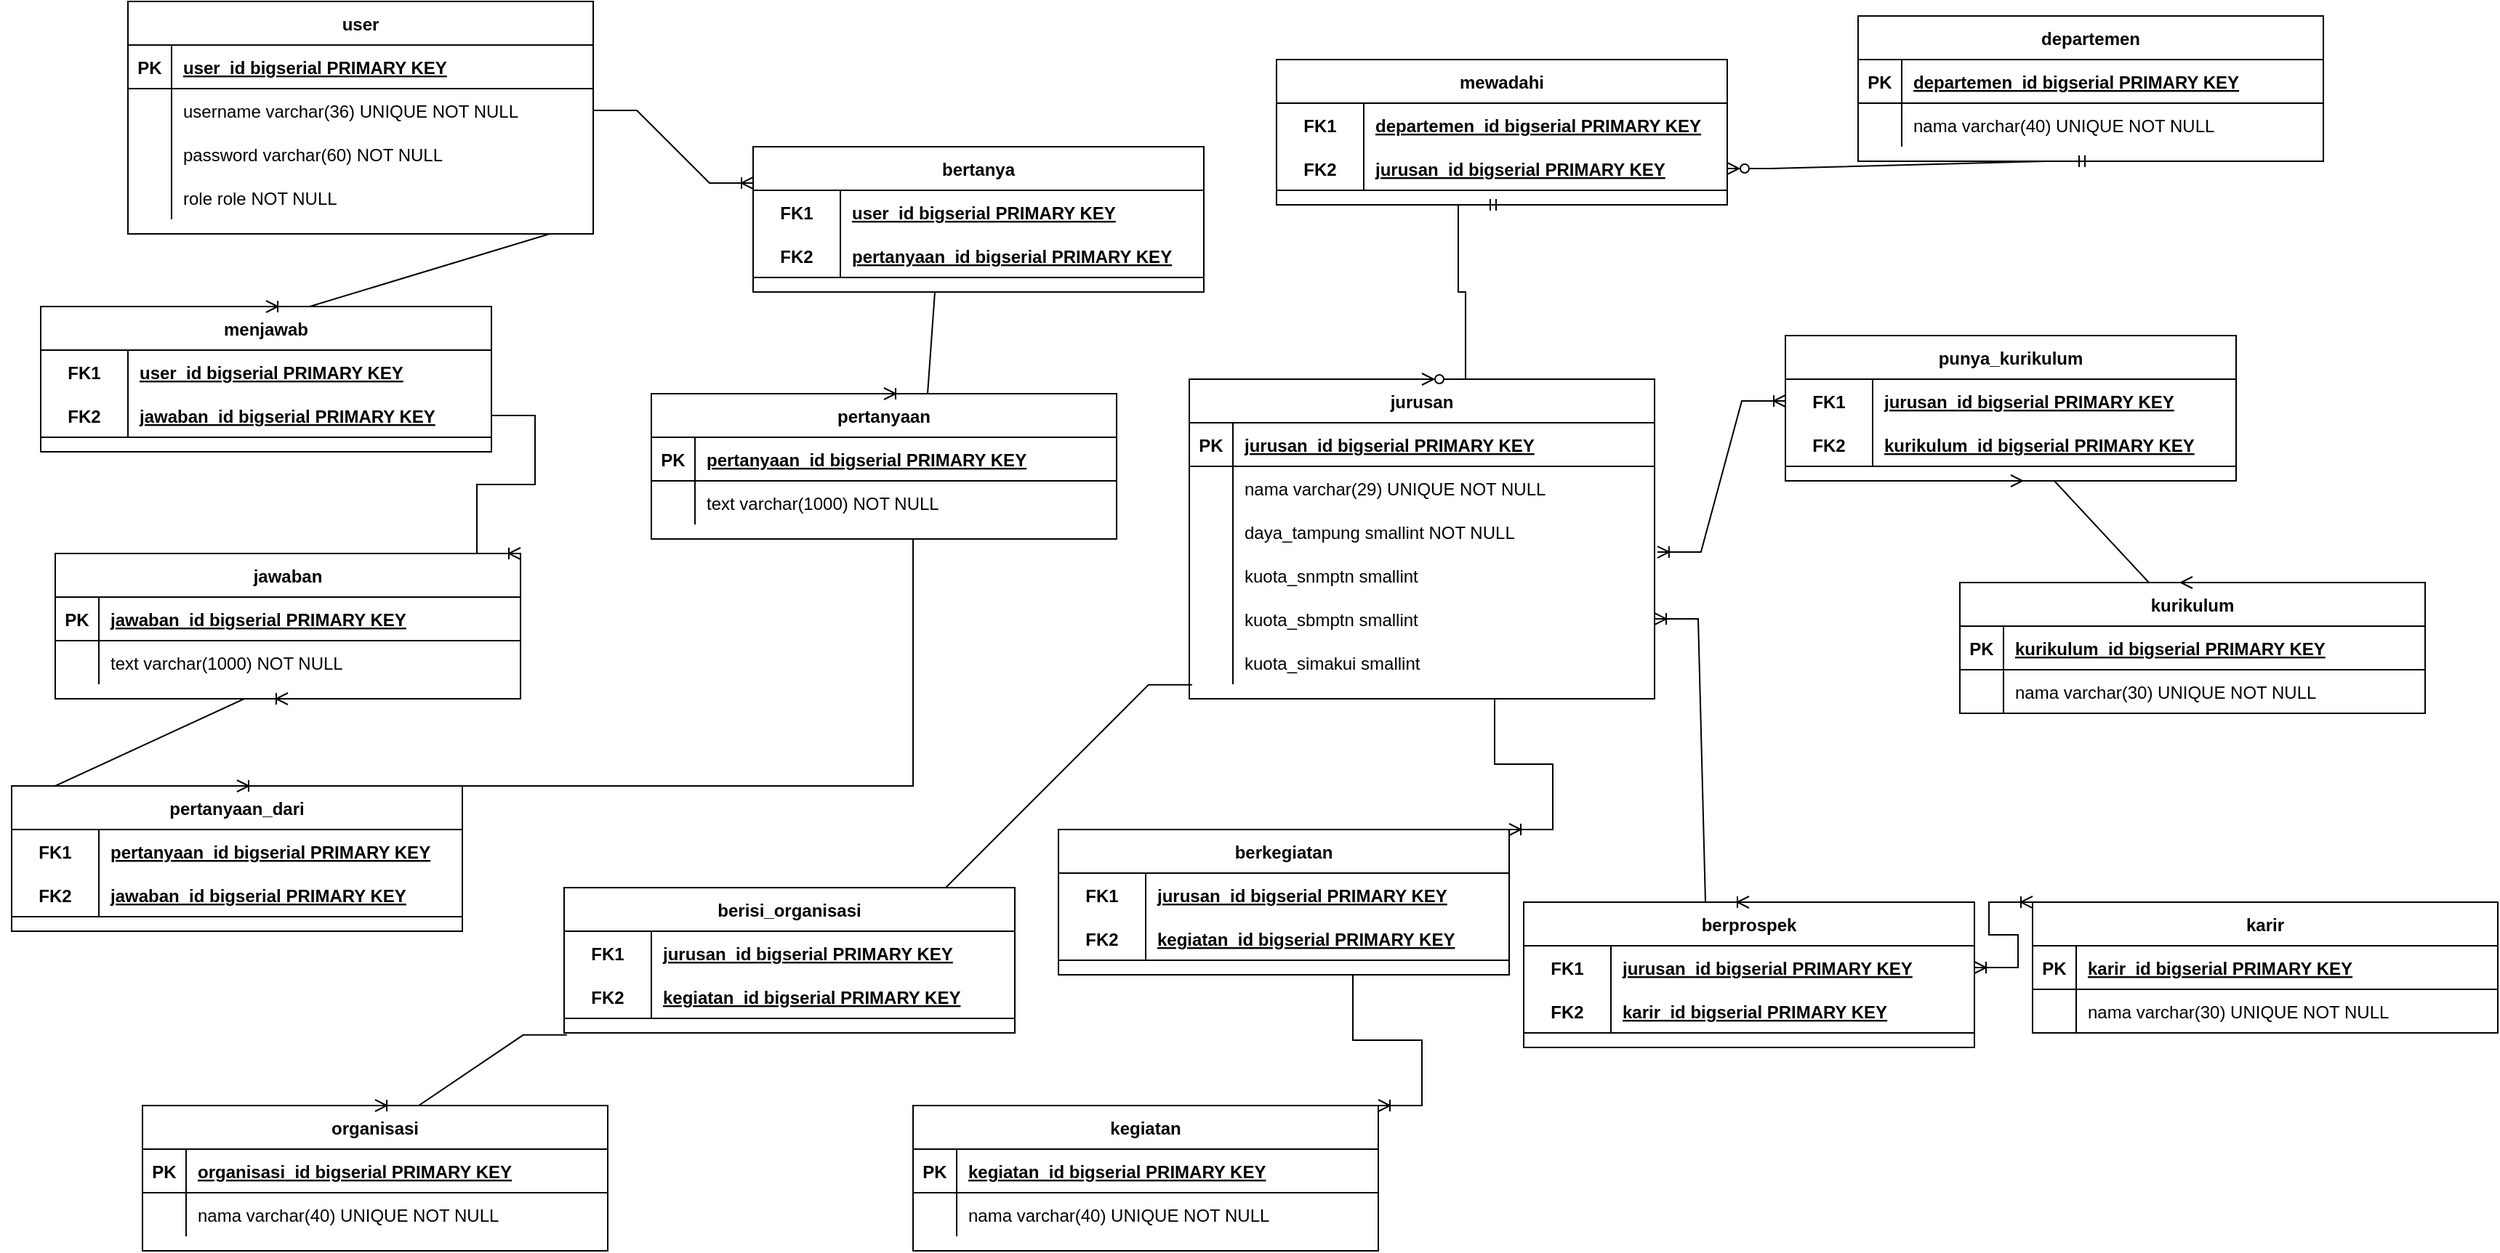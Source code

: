<mxfile version="18.0.6" type="device"><diagram id="R2lEEEUBdFMjLlhIrx00" name="Page-1"><mxGraphModel dx="2931" dy="991" grid="1" gridSize="10" guides="1" tooltips="1" connect="1" arrows="1" fold="1" page="1" pageScale="1" pageWidth="900" pageHeight="1100" math="0" shadow="0" extFonts="Permanent Marker^https://fonts.googleapis.com/css?family=Permanent+Marker"><root><mxCell id="0"/><mxCell id="1" parent="0"/><mxCell id="0aVHPEjibHZK98i6GnFW-1" value="user" style="shape=table;startSize=30;container=1;collapsible=1;childLayout=tableLayout;fixedRows=1;rowLines=0;fontStyle=1;align=center;resizeLast=1;" vertex="1" parent="1"><mxGeometry x="-750" y="180" width="320" height="160" as="geometry"/></mxCell><mxCell id="0aVHPEjibHZK98i6GnFW-2" value="" style="shape=tableRow;horizontal=0;startSize=0;swimlaneHead=0;swimlaneBody=0;fillColor=none;collapsible=0;dropTarget=0;points=[[0,0.5],[1,0.5]];portConstraint=eastwest;top=0;left=0;right=0;bottom=1;" vertex="1" parent="0aVHPEjibHZK98i6GnFW-1"><mxGeometry y="30" width="320" height="30" as="geometry"/></mxCell><mxCell id="0aVHPEjibHZK98i6GnFW-3" value="PK" style="shape=partialRectangle;connectable=0;fillColor=none;top=0;left=0;bottom=0;right=0;fontStyle=1;overflow=hidden;" vertex="1" parent="0aVHPEjibHZK98i6GnFW-2"><mxGeometry width="30" height="30" as="geometry"><mxRectangle width="30" height="30" as="alternateBounds"/></mxGeometry></mxCell><mxCell id="0aVHPEjibHZK98i6GnFW-4" value="user_id bigserial PRIMARY KEY" style="shape=partialRectangle;connectable=0;fillColor=none;top=0;left=0;bottom=0;right=0;align=left;spacingLeft=6;fontStyle=5;overflow=hidden;" vertex="1" parent="0aVHPEjibHZK98i6GnFW-2"><mxGeometry x="30" width="290" height="30" as="geometry"><mxRectangle width="290" height="30" as="alternateBounds"/></mxGeometry></mxCell><mxCell id="0aVHPEjibHZK98i6GnFW-5" value="" style="shape=tableRow;horizontal=0;startSize=0;swimlaneHead=0;swimlaneBody=0;fillColor=none;collapsible=0;dropTarget=0;points=[[0,0.5],[1,0.5]];portConstraint=eastwest;top=0;left=0;right=0;bottom=0;" vertex="1" parent="0aVHPEjibHZK98i6GnFW-1"><mxGeometry y="60" width="320" height="30" as="geometry"/></mxCell><mxCell id="0aVHPEjibHZK98i6GnFW-6" value="" style="shape=partialRectangle;connectable=0;fillColor=none;top=0;left=0;bottom=0;right=0;editable=1;overflow=hidden;" vertex="1" parent="0aVHPEjibHZK98i6GnFW-5"><mxGeometry width="30" height="30" as="geometry"><mxRectangle width="30" height="30" as="alternateBounds"/></mxGeometry></mxCell><mxCell id="0aVHPEjibHZK98i6GnFW-7" value="username varchar(36) UNIQUE NOT NULL" style="shape=partialRectangle;connectable=0;fillColor=none;top=0;left=0;bottom=0;right=0;align=left;spacingLeft=6;overflow=hidden;" vertex="1" parent="0aVHPEjibHZK98i6GnFW-5"><mxGeometry x="30" width="290" height="30" as="geometry"><mxRectangle width="290" height="30" as="alternateBounds"/></mxGeometry></mxCell><mxCell id="0aVHPEjibHZK98i6GnFW-8" value="" style="shape=tableRow;horizontal=0;startSize=0;swimlaneHead=0;swimlaneBody=0;fillColor=none;collapsible=0;dropTarget=0;points=[[0,0.5],[1,0.5]];portConstraint=eastwest;top=0;left=0;right=0;bottom=0;" vertex="1" parent="0aVHPEjibHZK98i6GnFW-1"><mxGeometry y="90" width="320" height="30" as="geometry"/></mxCell><mxCell id="0aVHPEjibHZK98i6GnFW-9" value="" style="shape=partialRectangle;connectable=0;fillColor=none;top=0;left=0;bottom=0;right=0;editable=1;overflow=hidden;" vertex="1" parent="0aVHPEjibHZK98i6GnFW-8"><mxGeometry width="30" height="30" as="geometry"><mxRectangle width="30" height="30" as="alternateBounds"/></mxGeometry></mxCell><mxCell id="0aVHPEjibHZK98i6GnFW-10" value="password varchar(60) NOT NULL" style="shape=partialRectangle;connectable=0;fillColor=none;top=0;left=0;bottom=0;right=0;align=left;spacingLeft=6;overflow=hidden;" vertex="1" parent="0aVHPEjibHZK98i6GnFW-8"><mxGeometry x="30" width="290" height="30" as="geometry"><mxRectangle width="290" height="30" as="alternateBounds"/></mxGeometry></mxCell><mxCell id="0aVHPEjibHZK98i6GnFW-11" value="" style="shape=tableRow;horizontal=0;startSize=0;swimlaneHead=0;swimlaneBody=0;fillColor=none;collapsible=0;dropTarget=0;points=[[0,0.5],[1,0.5]];portConstraint=eastwest;top=0;left=0;right=0;bottom=0;" vertex="1" parent="0aVHPEjibHZK98i6GnFW-1"><mxGeometry y="120" width="320" height="30" as="geometry"/></mxCell><mxCell id="0aVHPEjibHZK98i6GnFW-12" value="" style="shape=partialRectangle;connectable=0;fillColor=none;top=0;left=0;bottom=0;right=0;editable=1;overflow=hidden;" vertex="1" parent="0aVHPEjibHZK98i6GnFW-11"><mxGeometry width="30" height="30" as="geometry"><mxRectangle width="30" height="30" as="alternateBounds"/></mxGeometry></mxCell><mxCell id="0aVHPEjibHZK98i6GnFW-13" value="role role NOT NULL" style="shape=partialRectangle;connectable=0;fillColor=none;top=0;left=0;bottom=0;right=0;align=left;spacingLeft=6;overflow=hidden;" vertex="1" parent="0aVHPEjibHZK98i6GnFW-11"><mxGeometry x="30" width="290" height="30" as="geometry"><mxRectangle width="290" height="30" as="alternateBounds"/></mxGeometry></mxCell><mxCell id="0aVHPEjibHZK98i6GnFW-14" value="jurusan" style="shape=table;startSize=30;container=1;collapsible=1;childLayout=tableLayout;fixedRows=1;rowLines=0;fontStyle=1;align=center;resizeLast=1;" vertex="1" parent="1"><mxGeometry x="-20" y="440" width="320" height="220" as="geometry"/></mxCell><mxCell id="0aVHPEjibHZK98i6GnFW-15" value="" style="shape=tableRow;horizontal=0;startSize=0;swimlaneHead=0;swimlaneBody=0;fillColor=none;collapsible=0;dropTarget=0;points=[[0,0.5],[1,0.5]];portConstraint=eastwest;top=0;left=0;right=0;bottom=1;" vertex="1" parent="0aVHPEjibHZK98i6GnFW-14"><mxGeometry y="30" width="320" height="30" as="geometry"/></mxCell><mxCell id="0aVHPEjibHZK98i6GnFW-16" value="PK" style="shape=partialRectangle;connectable=0;fillColor=none;top=0;left=0;bottom=0;right=0;fontStyle=1;overflow=hidden;" vertex="1" parent="0aVHPEjibHZK98i6GnFW-15"><mxGeometry width="30" height="30" as="geometry"><mxRectangle width="30" height="30" as="alternateBounds"/></mxGeometry></mxCell><mxCell id="0aVHPEjibHZK98i6GnFW-17" value="jurusan_id bigserial PRIMARY KEY" style="shape=partialRectangle;connectable=0;fillColor=none;top=0;left=0;bottom=0;right=0;align=left;spacingLeft=6;fontStyle=5;overflow=hidden;" vertex="1" parent="0aVHPEjibHZK98i6GnFW-15"><mxGeometry x="30" width="290" height="30" as="geometry"><mxRectangle width="290" height="30" as="alternateBounds"/></mxGeometry></mxCell><mxCell id="0aVHPEjibHZK98i6GnFW-18" value="" style="shape=tableRow;horizontal=0;startSize=0;swimlaneHead=0;swimlaneBody=0;fillColor=none;collapsible=0;dropTarget=0;points=[[0,0.5],[1,0.5]];portConstraint=eastwest;top=0;left=0;right=0;bottom=0;" vertex="1" parent="0aVHPEjibHZK98i6GnFW-14"><mxGeometry y="60" width="320" height="30" as="geometry"/></mxCell><mxCell id="0aVHPEjibHZK98i6GnFW-19" value="" style="shape=partialRectangle;connectable=0;fillColor=none;top=0;left=0;bottom=0;right=0;editable=1;overflow=hidden;" vertex="1" parent="0aVHPEjibHZK98i6GnFW-18"><mxGeometry width="30" height="30" as="geometry"><mxRectangle width="30" height="30" as="alternateBounds"/></mxGeometry></mxCell><mxCell id="0aVHPEjibHZK98i6GnFW-20" value="nama varchar(29) UNIQUE NOT NULL" style="shape=partialRectangle;connectable=0;fillColor=none;top=0;left=0;bottom=0;right=0;align=left;spacingLeft=6;overflow=hidden;" vertex="1" parent="0aVHPEjibHZK98i6GnFW-18"><mxGeometry x="30" width="290" height="30" as="geometry"><mxRectangle width="290" height="30" as="alternateBounds"/></mxGeometry></mxCell><mxCell id="0aVHPEjibHZK98i6GnFW-21" value="" style="shape=tableRow;horizontal=0;startSize=0;swimlaneHead=0;swimlaneBody=0;fillColor=none;collapsible=0;dropTarget=0;points=[[0,0.5],[1,0.5]];portConstraint=eastwest;top=0;left=0;right=0;bottom=0;" vertex="1" parent="0aVHPEjibHZK98i6GnFW-14"><mxGeometry y="90" width="320" height="30" as="geometry"/></mxCell><mxCell id="0aVHPEjibHZK98i6GnFW-22" value="" style="shape=partialRectangle;connectable=0;fillColor=none;top=0;left=0;bottom=0;right=0;editable=1;overflow=hidden;" vertex="1" parent="0aVHPEjibHZK98i6GnFW-21"><mxGeometry width="30" height="30" as="geometry"><mxRectangle width="30" height="30" as="alternateBounds"/></mxGeometry></mxCell><mxCell id="0aVHPEjibHZK98i6GnFW-23" value="daya_tampung smallint NOT NULL" style="shape=partialRectangle;connectable=0;fillColor=none;top=0;left=0;bottom=0;right=0;align=left;spacingLeft=6;overflow=hidden;" vertex="1" parent="0aVHPEjibHZK98i6GnFW-21"><mxGeometry x="30" width="290" height="30" as="geometry"><mxRectangle width="290" height="30" as="alternateBounds"/></mxGeometry></mxCell><mxCell id="0aVHPEjibHZK98i6GnFW-24" value="" style="shape=tableRow;horizontal=0;startSize=0;swimlaneHead=0;swimlaneBody=0;fillColor=none;collapsible=0;dropTarget=0;points=[[0,0.5],[1,0.5]];portConstraint=eastwest;top=0;left=0;right=0;bottom=0;" vertex="1" parent="0aVHPEjibHZK98i6GnFW-14"><mxGeometry y="120" width="320" height="30" as="geometry"/></mxCell><mxCell id="0aVHPEjibHZK98i6GnFW-25" value="" style="shape=partialRectangle;connectable=0;fillColor=none;top=0;left=0;bottom=0;right=0;editable=1;overflow=hidden;" vertex="1" parent="0aVHPEjibHZK98i6GnFW-24"><mxGeometry width="30" height="30" as="geometry"><mxRectangle width="30" height="30" as="alternateBounds"/></mxGeometry></mxCell><mxCell id="0aVHPEjibHZK98i6GnFW-26" value="kuota_snmptn smallint" style="shape=partialRectangle;connectable=0;fillColor=none;top=0;left=0;bottom=0;right=0;align=left;spacingLeft=6;overflow=hidden;" vertex="1" parent="0aVHPEjibHZK98i6GnFW-24"><mxGeometry x="30" width="290" height="30" as="geometry"><mxRectangle width="290" height="30" as="alternateBounds"/></mxGeometry></mxCell><mxCell id="0aVHPEjibHZK98i6GnFW-27" value="" style="shape=tableRow;horizontal=0;startSize=0;swimlaneHead=0;swimlaneBody=0;fillColor=none;collapsible=0;dropTarget=0;points=[[0,0.5],[1,0.5]];portConstraint=eastwest;top=0;left=0;right=0;bottom=0;" vertex="1" parent="0aVHPEjibHZK98i6GnFW-14"><mxGeometry y="150" width="320" height="30" as="geometry"/></mxCell><mxCell id="0aVHPEjibHZK98i6GnFW-28" value="" style="shape=partialRectangle;connectable=0;fillColor=none;top=0;left=0;bottom=0;right=0;editable=1;overflow=hidden;" vertex="1" parent="0aVHPEjibHZK98i6GnFW-27"><mxGeometry width="30" height="30" as="geometry"><mxRectangle width="30" height="30" as="alternateBounds"/></mxGeometry></mxCell><mxCell id="0aVHPEjibHZK98i6GnFW-29" value="kuota_sbmptn smallint" style="shape=partialRectangle;connectable=0;fillColor=none;top=0;left=0;bottom=0;right=0;align=left;spacingLeft=6;overflow=hidden;" vertex="1" parent="0aVHPEjibHZK98i6GnFW-27"><mxGeometry x="30" width="290" height="30" as="geometry"><mxRectangle width="290" height="30" as="alternateBounds"/></mxGeometry></mxCell><mxCell id="0aVHPEjibHZK98i6GnFW-30" value="" style="shape=tableRow;horizontal=0;startSize=0;swimlaneHead=0;swimlaneBody=0;fillColor=none;collapsible=0;dropTarget=0;points=[[0,0.5],[1,0.5]];portConstraint=eastwest;top=0;left=0;right=0;bottom=0;" vertex="1" parent="0aVHPEjibHZK98i6GnFW-14"><mxGeometry y="180" width="320" height="30" as="geometry"/></mxCell><mxCell id="0aVHPEjibHZK98i6GnFW-31" value="" style="shape=partialRectangle;connectable=0;fillColor=none;top=0;left=0;bottom=0;right=0;editable=1;overflow=hidden;" vertex="1" parent="0aVHPEjibHZK98i6GnFW-30"><mxGeometry width="30" height="30" as="geometry"><mxRectangle width="30" height="30" as="alternateBounds"/></mxGeometry></mxCell><mxCell id="0aVHPEjibHZK98i6GnFW-32" value="kuota_simakui smallint" style="shape=partialRectangle;connectable=0;fillColor=none;top=0;left=0;bottom=0;right=0;align=left;spacingLeft=6;overflow=hidden;" vertex="1" parent="0aVHPEjibHZK98i6GnFW-30"><mxGeometry x="30" width="290" height="30" as="geometry"><mxRectangle width="290" height="30" as="alternateBounds"/></mxGeometry></mxCell><mxCell id="0aVHPEjibHZK98i6GnFW-33" value="kurikulum" style="shape=table;startSize=30;container=1;collapsible=1;childLayout=tableLayout;fixedRows=1;rowLines=0;fontStyle=1;align=center;resizeLast=1;" vertex="1" parent="1"><mxGeometry x="510" y="580" width="320" height="90" as="geometry"/></mxCell><mxCell id="0aVHPEjibHZK98i6GnFW-34" value="" style="shape=tableRow;horizontal=0;startSize=0;swimlaneHead=0;swimlaneBody=0;fillColor=none;collapsible=0;dropTarget=0;points=[[0,0.5],[1,0.5]];portConstraint=eastwest;top=0;left=0;right=0;bottom=1;" vertex="1" parent="0aVHPEjibHZK98i6GnFW-33"><mxGeometry y="30" width="320" height="30" as="geometry"/></mxCell><mxCell id="0aVHPEjibHZK98i6GnFW-35" value="PK" style="shape=partialRectangle;connectable=0;fillColor=none;top=0;left=0;bottom=0;right=0;fontStyle=1;overflow=hidden;" vertex="1" parent="0aVHPEjibHZK98i6GnFW-34"><mxGeometry width="30" height="30" as="geometry"><mxRectangle width="30" height="30" as="alternateBounds"/></mxGeometry></mxCell><mxCell id="0aVHPEjibHZK98i6GnFW-36" value="kurikulum_id bigserial PRIMARY KEY" style="shape=partialRectangle;connectable=0;fillColor=none;top=0;left=0;bottom=0;right=0;align=left;spacingLeft=6;fontStyle=5;overflow=hidden;" vertex="1" parent="0aVHPEjibHZK98i6GnFW-34"><mxGeometry x="30" width="290" height="30" as="geometry"><mxRectangle width="290" height="30" as="alternateBounds"/></mxGeometry></mxCell><mxCell id="0aVHPEjibHZK98i6GnFW-37" value="" style="shape=tableRow;horizontal=0;startSize=0;swimlaneHead=0;swimlaneBody=0;fillColor=none;collapsible=0;dropTarget=0;points=[[0,0.5],[1,0.5]];portConstraint=eastwest;top=0;left=0;right=0;bottom=0;" vertex="1" parent="0aVHPEjibHZK98i6GnFW-33"><mxGeometry y="60" width="320" height="30" as="geometry"/></mxCell><mxCell id="0aVHPEjibHZK98i6GnFW-38" value="" style="shape=partialRectangle;connectable=0;fillColor=none;top=0;left=0;bottom=0;right=0;editable=1;overflow=hidden;" vertex="1" parent="0aVHPEjibHZK98i6GnFW-37"><mxGeometry width="30" height="30" as="geometry"><mxRectangle width="30" height="30" as="alternateBounds"/></mxGeometry></mxCell><mxCell id="0aVHPEjibHZK98i6GnFW-39" value="nama varchar(30) UNIQUE NOT NULL" style="shape=partialRectangle;connectable=0;fillColor=none;top=0;left=0;bottom=0;right=0;align=left;spacingLeft=6;overflow=hidden;" vertex="1" parent="0aVHPEjibHZK98i6GnFW-37"><mxGeometry x="30" width="290" height="30" as="geometry"><mxRectangle width="290" height="30" as="alternateBounds"/></mxGeometry></mxCell><mxCell id="0aVHPEjibHZK98i6GnFW-65" value="karir" style="shape=table;startSize=30;container=1;collapsible=1;childLayout=tableLayout;fixedRows=1;rowLines=0;fontStyle=1;align=center;resizeLast=1;" vertex="1" parent="1"><mxGeometry x="560" y="800" width="320" height="90" as="geometry"/></mxCell><mxCell id="0aVHPEjibHZK98i6GnFW-66" value="" style="shape=tableRow;horizontal=0;startSize=0;swimlaneHead=0;swimlaneBody=0;fillColor=none;collapsible=0;dropTarget=0;points=[[0,0.5],[1,0.5]];portConstraint=eastwest;top=0;left=0;right=0;bottom=1;" vertex="1" parent="0aVHPEjibHZK98i6GnFW-65"><mxGeometry y="30" width="320" height="30" as="geometry"/></mxCell><mxCell id="0aVHPEjibHZK98i6GnFW-67" value="PK" style="shape=partialRectangle;connectable=0;fillColor=none;top=0;left=0;bottom=0;right=0;fontStyle=1;overflow=hidden;" vertex="1" parent="0aVHPEjibHZK98i6GnFW-66"><mxGeometry width="30" height="30" as="geometry"><mxRectangle width="30" height="30" as="alternateBounds"/></mxGeometry></mxCell><mxCell id="0aVHPEjibHZK98i6GnFW-68" value="karir_id bigserial PRIMARY KEY" style="shape=partialRectangle;connectable=0;fillColor=none;top=0;left=0;bottom=0;right=0;align=left;spacingLeft=6;fontStyle=5;overflow=hidden;" vertex="1" parent="0aVHPEjibHZK98i6GnFW-66"><mxGeometry x="30" width="290" height="30" as="geometry"><mxRectangle width="290" height="30" as="alternateBounds"/></mxGeometry></mxCell><mxCell id="0aVHPEjibHZK98i6GnFW-69" value="" style="shape=tableRow;horizontal=0;startSize=0;swimlaneHead=0;swimlaneBody=0;fillColor=none;collapsible=0;dropTarget=0;points=[[0,0.5],[1,0.5]];portConstraint=eastwest;top=0;left=0;right=0;bottom=0;" vertex="1" parent="0aVHPEjibHZK98i6GnFW-65"><mxGeometry y="60" width="320" height="30" as="geometry"/></mxCell><mxCell id="0aVHPEjibHZK98i6GnFW-70" value="" style="shape=partialRectangle;connectable=0;fillColor=none;top=0;left=0;bottom=0;right=0;editable=1;overflow=hidden;" vertex="1" parent="0aVHPEjibHZK98i6GnFW-69"><mxGeometry width="30" height="30" as="geometry"><mxRectangle width="30" height="30" as="alternateBounds"/></mxGeometry></mxCell><mxCell id="0aVHPEjibHZK98i6GnFW-71" value="nama varchar(30) UNIQUE NOT NULL" style="shape=partialRectangle;connectable=0;fillColor=none;top=0;left=0;bottom=0;right=0;align=left;spacingLeft=6;overflow=hidden;" vertex="1" parent="0aVHPEjibHZK98i6GnFW-69"><mxGeometry x="30" width="290" height="30" as="geometry"><mxRectangle width="290" height="30" as="alternateBounds"/></mxGeometry></mxCell><mxCell id="0aVHPEjibHZK98i6GnFW-72" value="departemen" style="shape=table;startSize=30;container=1;collapsible=1;childLayout=tableLayout;fixedRows=1;rowLines=0;fontStyle=1;align=center;resizeLast=1;" vertex="1" parent="1"><mxGeometry x="440" y="190" width="320" height="100" as="geometry"/></mxCell><mxCell id="0aVHPEjibHZK98i6GnFW-73" value="" style="shape=tableRow;horizontal=0;startSize=0;swimlaneHead=0;swimlaneBody=0;fillColor=none;collapsible=0;dropTarget=0;points=[[0,0.5],[1,0.5]];portConstraint=eastwest;top=0;left=0;right=0;bottom=1;" vertex="1" parent="0aVHPEjibHZK98i6GnFW-72"><mxGeometry y="30" width="320" height="30" as="geometry"/></mxCell><mxCell id="0aVHPEjibHZK98i6GnFW-74" value="PK" style="shape=partialRectangle;connectable=0;fillColor=none;top=0;left=0;bottom=0;right=0;fontStyle=1;overflow=hidden;" vertex="1" parent="0aVHPEjibHZK98i6GnFW-73"><mxGeometry width="30" height="30" as="geometry"><mxRectangle width="30" height="30" as="alternateBounds"/></mxGeometry></mxCell><mxCell id="0aVHPEjibHZK98i6GnFW-75" value="departemen_id bigserial PRIMARY KEY" style="shape=partialRectangle;connectable=0;fillColor=none;top=0;left=0;bottom=0;right=0;align=left;spacingLeft=6;fontStyle=5;overflow=hidden;" vertex="1" parent="0aVHPEjibHZK98i6GnFW-73"><mxGeometry x="30" width="290" height="30" as="geometry"><mxRectangle width="290" height="30" as="alternateBounds"/></mxGeometry></mxCell><mxCell id="0aVHPEjibHZK98i6GnFW-76" value="" style="shape=tableRow;horizontal=0;startSize=0;swimlaneHead=0;swimlaneBody=0;fillColor=none;collapsible=0;dropTarget=0;points=[[0,0.5],[1,0.5]];portConstraint=eastwest;top=0;left=0;right=0;bottom=0;" vertex="1" parent="0aVHPEjibHZK98i6GnFW-72"><mxGeometry y="60" width="320" height="30" as="geometry"/></mxCell><mxCell id="0aVHPEjibHZK98i6GnFW-77" value="" style="shape=partialRectangle;connectable=0;fillColor=none;top=0;left=0;bottom=0;right=0;editable=1;overflow=hidden;" vertex="1" parent="0aVHPEjibHZK98i6GnFW-76"><mxGeometry width="30" height="30" as="geometry"><mxRectangle width="30" height="30" as="alternateBounds"/></mxGeometry></mxCell><mxCell id="0aVHPEjibHZK98i6GnFW-78" value="nama varchar(40) UNIQUE NOT NULL" style="shape=partialRectangle;connectable=0;fillColor=none;top=0;left=0;bottom=0;right=0;align=left;spacingLeft=6;overflow=hidden;" vertex="1" parent="0aVHPEjibHZK98i6GnFW-76"><mxGeometry x="30" width="290" height="30" as="geometry"><mxRectangle width="290" height="30" as="alternateBounds"/></mxGeometry></mxCell><mxCell id="0aVHPEjibHZK98i6GnFW-91" value="kegiatan" style="shape=table;startSize=30;container=1;collapsible=1;childLayout=tableLayout;fixedRows=1;rowLines=0;fontStyle=1;align=center;resizeLast=1;" vertex="1" parent="1"><mxGeometry x="-210" y="940" width="320" height="100" as="geometry"/></mxCell><mxCell id="0aVHPEjibHZK98i6GnFW-92" value="" style="shape=tableRow;horizontal=0;startSize=0;swimlaneHead=0;swimlaneBody=0;fillColor=none;collapsible=0;dropTarget=0;points=[[0,0.5],[1,0.5]];portConstraint=eastwest;top=0;left=0;right=0;bottom=1;" vertex="1" parent="0aVHPEjibHZK98i6GnFW-91"><mxGeometry y="30" width="320" height="30" as="geometry"/></mxCell><mxCell id="0aVHPEjibHZK98i6GnFW-93" value="PK" style="shape=partialRectangle;connectable=0;fillColor=none;top=0;left=0;bottom=0;right=0;fontStyle=1;overflow=hidden;" vertex="1" parent="0aVHPEjibHZK98i6GnFW-92"><mxGeometry width="30" height="30" as="geometry"><mxRectangle width="30" height="30" as="alternateBounds"/></mxGeometry></mxCell><mxCell id="0aVHPEjibHZK98i6GnFW-94" value="kegiatan_id bigserial PRIMARY KEY" style="shape=partialRectangle;connectable=0;fillColor=none;top=0;left=0;bottom=0;right=0;align=left;spacingLeft=6;fontStyle=5;overflow=hidden;" vertex="1" parent="0aVHPEjibHZK98i6GnFW-92"><mxGeometry x="30" width="290" height="30" as="geometry"><mxRectangle width="290" height="30" as="alternateBounds"/></mxGeometry></mxCell><mxCell id="0aVHPEjibHZK98i6GnFW-95" value="" style="shape=tableRow;horizontal=0;startSize=0;swimlaneHead=0;swimlaneBody=0;fillColor=none;collapsible=0;dropTarget=0;points=[[0,0.5],[1,0.5]];portConstraint=eastwest;top=0;left=0;right=0;bottom=0;" vertex="1" parent="0aVHPEjibHZK98i6GnFW-91"><mxGeometry y="60" width="320" height="30" as="geometry"/></mxCell><mxCell id="0aVHPEjibHZK98i6GnFW-96" value="" style="shape=partialRectangle;connectable=0;fillColor=none;top=0;left=0;bottom=0;right=0;editable=1;overflow=hidden;" vertex="1" parent="0aVHPEjibHZK98i6GnFW-95"><mxGeometry width="30" height="30" as="geometry"><mxRectangle width="30" height="30" as="alternateBounds"/></mxGeometry></mxCell><mxCell id="0aVHPEjibHZK98i6GnFW-97" value="nama varchar(40) UNIQUE NOT NULL" style="shape=partialRectangle;connectable=0;fillColor=none;top=0;left=0;bottom=0;right=0;align=left;spacingLeft=6;overflow=hidden;" vertex="1" parent="0aVHPEjibHZK98i6GnFW-95"><mxGeometry x="30" width="290" height="30" as="geometry"><mxRectangle width="290" height="30" as="alternateBounds"/></mxGeometry></mxCell><mxCell id="0aVHPEjibHZK98i6GnFW-98" value="organisasi" style="shape=table;startSize=30;container=1;collapsible=1;childLayout=tableLayout;fixedRows=1;rowLines=0;fontStyle=1;align=center;resizeLast=1;" vertex="1" parent="1"><mxGeometry x="-740" y="940" width="320" height="100" as="geometry"/></mxCell><mxCell id="0aVHPEjibHZK98i6GnFW-99" value="" style="shape=tableRow;horizontal=0;startSize=0;swimlaneHead=0;swimlaneBody=0;fillColor=none;collapsible=0;dropTarget=0;points=[[0,0.5],[1,0.5]];portConstraint=eastwest;top=0;left=0;right=0;bottom=1;" vertex="1" parent="0aVHPEjibHZK98i6GnFW-98"><mxGeometry y="30" width="320" height="30" as="geometry"/></mxCell><mxCell id="0aVHPEjibHZK98i6GnFW-100" value="PK" style="shape=partialRectangle;connectable=0;fillColor=none;top=0;left=0;bottom=0;right=0;fontStyle=1;overflow=hidden;" vertex="1" parent="0aVHPEjibHZK98i6GnFW-99"><mxGeometry width="30" height="30" as="geometry"><mxRectangle width="30" height="30" as="alternateBounds"/></mxGeometry></mxCell><mxCell id="0aVHPEjibHZK98i6GnFW-101" value="organisasi_id bigserial PRIMARY KEY" style="shape=partialRectangle;connectable=0;fillColor=none;top=0;left=0;bottom=0;right=0;align=left;spacingLeft=6;fontStyle=5;overflow=hidden;" vertex="1" parent="0aVHPEjibHZK98i6GnFW-99"><mxGeometry x="30" width="290" height="30" as="geometry"><mxRectangle width="290" height="30" as="alternateBounds"/></mxGeometry></mxCell><mxCell id="0aVHPEjibHZK98i6GnFW-102" value="" style="shape=tableRow;horizontal=0;startSize=0;swimlaneHead=0;swimlaneBody=0;fillColor=none;collapsible=0;dropTarget=0;points=[[0,0.5],[1,0.5]];portConstraint=eastwest;top=0;left=0;right=0;bottom=0;" vertex="1" parent="0aVHPEjibHZK98i6GnFW-98"><mxGeometry y="60" width="320" height="30" as="geometry"/></mxCell><mxCell id="0aVHPEjibHZK98i6GnFW-103" value="" style="shape=partialRectangle;connectable=0;fillColor=none;top=0;left=0;bottom=0;right=0;editable=1;overflow=hidden;" vertex="1" parent="0aVHPEjibHZK98i6GnFW-102"><mxGeometry width="30" height="30" as="geometry"><mxRectangle width="30" height="30" as="alternateBounds"/></mxGeometry></mxCell><mxCell id="0aVHPEjibHZK98i6GnFW-104" value="nama varchar(40) UNIQUE NOT NULL" style="shape=partialRectangle;connectable=0;fillColor=none;top=0;left=0;bottom=0;right=0;align=left;spacingLeft=6;overflow=hidden;" vertex="1" parent="0aVHPEjibHZK98i6GnFW-102"><mxGeometry x="30" width="290" height="30" as="geometry"><mxRectangle width="290" height="30" as="alternateBounds"/></mxGeometry></mxCell><mxCell id="0aVHPEjibHZK98i6GnFW-105" value="pertanyaan" style="shape=table;startSize=30;container=1;collapsible=1;childLayout=tableLayout;fixedRows=1;rowLines=0;fontStyle=1;align=center;resizeLast=1;" vertex="1" parent="1"><mxGeometry x="-390" y="450" width="320" height="100" as="geometry"/></mxCell><mxCell id="0aVHPEjibHZK98i6GnFW-106" value="" style="shape=tableRow;horizontal=0;startSize=0;swimlaneHead=0;swimlaneBody=0;fillColor=none;collapsible=0;dropTarget=0;points=[[0,0.5],[1,0.5]];portConstraint=eastwest;top=0;left=0;right=0;bottom=1;" vertex="1" parent="0aVHPEjibHZK98i6GnFW-105"><mxGeometry y="30" width="320" height="30" as="geometry"/></mxCell><mxCell id="0aVHPEjibHZK98i6GnFW-107" value="PK" style="shape=partialRectangle;connectable=0;fillColor=none;top=0;left=0;bottom=0;right=0;fontStyle=1;overflow=hidden;" vertex="1" parent="0aVHPEjibHZK98i6GnFW-106"><mxGeometry width="30" height="30" as="geometry"><mxRectangle width="30" height="30" as="alternateBounds"/></mxGeometry></mxCell><mxCell id="0aVHPEjibHZK98i6GnFW-108" value="pertanyaan_id bigserial PRIMARY KEY" style="shape=partialRectangle;connectable=0;fillColor=none;top=0;left=0;bottom=0;right=0;align=left;spacingLeft=6;fontStyle=5;overflow=hidden;" vertex="1" parent="0aVHPEjibHZK98i6GnFW-106"><mxGeometry x="30" width="290" height="30" as="geometry"><mxRectangle width="290" height="30" as="alternateBounds"/></mxGeometry></mxCell><mxCell id="0aVHPEjibHZK98i6GnFW-109" value="" style="shape=tableRow;horizontal=0;startSize=0;swimlaneHead=0;swimlaneBody=0;fillColor=none;collapsible=0;dropTarget=0;points=[[0,0.5],[1,0.5]];portConstraint=eastwest;top=0;left=0;right=0;bottom=0;" vertex="1" parent="0aVHPEjibHZK98i6GnFW-105"><mxGeometry y="60" width="320" height="30" as="geometry"/></mxCell><mxCell id="0aVHPEjibHZK98i6GnFW-110" value="" style="shape=partialRectangle;connectable=0;fillColor=none;top=0;left=0;bottom=0;right=0;editable=1;overflow=hidden;" vertex="1" parent="0aVHPEjibHZK98i6GnFW-109"><mxGeometry width="30" height="30" as="geometry"><mxRectangle width="30" height="30" as="alternateBounds"/></mxGeometry></mxCell><mxCell id="0aVHPEjibHZK98i6GnFW-111" value="text varchar(1000) NOT NULL" style="shape=partialRectangle;connectable=0;fillColor=none;top=0;left=0;bottom=0;right=0;align=left;spacingLeft=6;overflow=hidden;" vertex="1" parent="0aVHPEjibHZK98i6GnFW-109"><mxGeometry x="30" width="290" height="30" as="geometry"><mxRectangle width="290" height="30" as="alternateBounds"/></mxGeometry></mxCell><mxCell id="0aVHPEjibHZK98i6GnFW-113" value="jawaban" style="shape=table;startSize=30;container=1;collapsible=1;childLayout=tableLayout;fixedRows=1;rowLines=0;fontStyle=1;align=center;resizeLast=1;" vertex="1" parent="1"><mxGeometry x="-800" y="560" width="320" height="100" as="geometry"/></mxCell><mxCell id="0aVHPEjibHZK98i6GnFW-114" value="" style="shape=tableRow;horizontal=0;startSize=0;swimlaneHead=0;swimlaneBody=0;fillColor=none;collapsible=0;dropTarget=0;points=[[0,0.5],[1,0.5]];portConstraint=eastwest;top=0;left=0;right=0;bottom=1;" vertex="1" parent="0aVHPEjibHZK98i6GnFW-113"><mxGeometry y="30" width="320" height="30" as="geometry"/></mxCell><mxCell id="0aVHPEjibHZK98i6GnFW-115" value="PK" style="shape=partialRectangle;connectable=0;fillColor=none;top=0;left=0;bottom=0;right=0;fontStyle=1;overflow=hidden;" vertex="1" parent="0aVHPEjibHZK98i6GnFW-114"><mxGeometry width="30" height="30" as="geometry"><mxRectangle width="30" height="30" as="alternateBounds"/></mxGeometry></mxCell><mxCell id="0aVHPEjibHZK98i6GnFW-116" value="jawaban_id bigserial PRIMARY KEY" style="shape=partialRectangle;connectable=0;fillColor=none;top=0;left=0;bottom=0;right=0;align=left;spacingLeft=6;fontStyle=5;overflow=hidden;" vertex="1" parent="0aVHPEjibHZK98i6GnFW-114"><mxGeometry x="30" width="290" height="30" as="geometry"><mxRectangle width="290" height="30" as="alternateBounds"/></mxGeometry></mxCell><mxCell id="0aVHPEjibHZK98i6GnFW-117" value="" style="shape=tableRow;horizontal=0;startSize=0;swimlaneHead=0;swimlaneBody=0;fillColor=none;collapsible=0;dropTarget=0;points=[[0,0.5],[1,0.5]];portConstraint=eastwest;top=0;left=0;right=0;bottom=0;" vertex="1" parent="0aVHPEjibHZK98i6GnFW-113"><mxGeometry y="60" width="320" height="30" as="geometry"/></mxCell><mxCell id="0aVHPEjibHZK98i6GnFW-118" value="" style="shape=partialRectangle;connectable=0;fillColor=none;top=0;left=0;bottom=0;right=0;editable=1;overflow=hidden;" vertex="1" parent="0aVHPEjibHZK98i6GnFW-117"><mxGeometry width="30" height="30" as="geometry"><mxRectangle width="30" height="30" as="alternateBounds"/></mxGeometry></mxCell><mxCell id="0aVHPEjibHZK98i6GnFW-119" value="text varchar(1000) NOT NULL" style="shape=partialRectangle;connectable=0;fillColor=none;top=0;left=0;bottom=0;right=0;align=left;spacingLeft=6;overflow=hidden;" vertex="1" parent="0aVHPEjibHZK98i6GnFW-117"><mxGeometry x="30" width="290" height="30" as="geometry"><mxRectangle width="290" height="30" as="alternateBounds"/></mxGeometry></mxCell><mxCell id="0aVHPEjibHZK98i6GnFW-133" value="mewadahi" style="shape=table;startSize=30;container=1;collapsible=1;childLayout=tableLayout;fixedRows=1;rowLines=0;fontStyle=1;align=center;resizeLast=1;" vertex="1" parent="1"><mxGeometry x="40" y="220" width="310" height="100" as="geometry"/></mxCell><mxCell id="0aVHPEjibHZK98i6GnFW-134" value="" style="shape=tableRow;horizontal=0;startSize=0;swimlaneHead=0;swimlaneBody=0;fillColor=none;collapsible=0;dropTarget=0;points=[[0,0.5],[1,0.5]];portConstraint=eastwest;top=0;left=0;right=0;bottom=0;" vertex="1" parent="0aVHPEjibHZK98i6GnFW-133"><mxGeometry y="30" width="310" height="30" as="geometry"/></mxCell><mxCell id="0aVHPEjibHZK98i6GnFW-135" value="FK1" style="shape=partialRectangle;connectable=0;fillColor=none;top=0;left=0;bottom=0;right=0;fontStyle=1;overflow=hidden;" vertex="1" parent="0aVHPEjibHZK98i6GnFW-134"><mxGeometry width="60" height="30" as="geometry"><mxRectangle width="60" height="30" as="alternateBounds"/></mxGeometry></mxCell><mxCell id="0aVHPEjibHZK98i6GnFW-136" value="departemen_id bigserial PRIMARY KEY" style="shape=partialRectangle;connectable=0;fillColor=none;top=0;left=0;bottom=0;right=0;align=left;spacingLeft=6;fontStyle=5;overflow=hidden;" vertex="1" parent="0aVHPEjibHZK98i6GnFW-134"><mxGeometry x="60" width="250" height="30" as="geometry"><mxRectangle width="250" height="30" as="alternateBounds"/></mxGeometry></mxCell><mxCell id="0aVHPEjibHZK98i6GnFW-137" value="" style="shape=tableRow;horizontal=0;startSize=0;swimlaneHead=0;swimlaneBody=0;fillColor=none;collapsible=0;dropTarget=0;points=[[0,0.5],[1,0.5]];portConstraint=eastwest;top=0;left=0;right=0;bottom=1;" vertex="1" parent="0aVHPEjibHZK98i6GnFW-133"><mxGeometry y="60" width="310" height="30" as="geometry"/></mxCell><mxCell id="0aVHPEjibHZK98i6GnFW-138" value="FK2" style="shape=partialRectangle;connectable=0;fillColor=none;top=0;left=0;bottom=0;right=0;fontStyle=1;overflow=hidden;" vertex="1" parent="0aVHPEjibHZK98i6GnFW-137"><mxGeometry width="60" height="30" as="geometry"><mxRectangle width="60" height="30" as="alternateBounds"/></mxGeometry></mxCell><mxCell id="0aVHPEjibHZK98i6GnFW-139" value="jurusan_id bigserial PRIMARY KEY" style="shape=partialRectangle;connectable=0;fillColor=none;top=0;left=0;bottom=0;right=0;align=left;spacingLeft=6;fontStyle=5;overflow=hidden;" vertex="1" parent="0aVHPEjibHZK98i6GnFW-137"><mxGeometry x="60" width="250" height="30" as="geometry"><mxRectangle width="250" height="30" as="alternateBounds"/></mxGeometry></mxCell><mxCell id="0aVHPEjibHZK98i6GnFW-146" value="" style="edgeStyle=entityRelationEdgeStyle;fontSize=12;html=1;endArrow=ERzeroToMany;startArrow=ERmandOne;rounded=0;exitX=0.5;exitY=1;exitDx=0;exitDy=0;" edge="1" parent="1" source="0aVHPEjibHZK98i6GnFW-72" target="0aVHPEjibHZK98i6GnFW-137"><mxGeometry width="100" height="100" relative="1" as="geometry"><mxPoint x="-30" y="680" as="sourcePoint"/><mxPoint x="70" y="580" as="targetPoint"/></mxGeometry></mxCell><mxCell id="0aVHPEjibHZK98i6GnFW-147" value="" style="edgeStyle=entityRelationEdgeStyle;fontSize=12;html=1;endArrow=ERzeroToMany;startArrow=ERmandOne;rounded=0;exitX=0.5;exitY=1;exitDx=0;exitDy=0;entryX=0.5;entryY=0;entryDx=0;entryDy=0;" edge="1" parent="1" source="0aVHPEjibHZK98i6GnFW-133" target="0aVHPEjibHZK98i6GnFW-14"><mxGeometry width="100" height="100" relative="1" as="geometry"><mxPoint x="-30" y="680" as="sourcePoint"/><mxPoint x="70" y="580" as="targetPoint"/></mxGeometry></mxCell><mxCell id="0aVHPEjibHZK98i6GnFW-148" value="punya_kurikulum" style="shape=table;startSize=30;container=1;collapsible=1;childLayout=tableLayout;fixedRows=1;rowLines=0;fontStyle=1;align=center;resizeLast=1;" vertex="1" parent="1"><mxGeometry x="390" y="410" width="310" height="100" as="geometry"/></mxCell><mxCell id="0aVHPEjibHZK98i6GnFW-149" value="" style="shape=tableRow;horizontal=0;startSize=0;swimlaneHead=0;swimlaneBody=0;fillColor=none;collapsible=0;dropTarget=0;points=[[0,0.5],[1,0.5]];portConstraint=eastwest;top=0;left=0;right=0;bottom=0;" vertex="1" parent="0aVHPEjibHZK98i6GnFW-148"><mxGeometry y="30" width="310" height="30" as="geometry"/></mxCell><mxCell id="0aVHPEjibHZK98i6GnFW-150" value="FK1" style="shape=partialRectangle;connectable=0;fillColor=none;top=0;left=0;bottom=0;right=0;fontStyle=1;overflow=hidden;" vertex="1" parent="0aVHPEjibHZK98i6GnFW-149"><mxGeometry width="60" height="30" as="geometry"><mxRectangle width="60" height="30" as="alternateBounds"/></mxGeometry></mxCell><mxCell id="0aVHPEjibHZK98i6GnFW-151" value="jurusan_id bigserial PRIMARY KEY" style="shape=partialRectangle;connectable=0;fillColor=none;top=0;left=0;bottom=0;right=0;align=left;spacingLeft=6;fontStyle=5;overflow=hidden;" vertex="1" parent="0aVHPEjibHZK98i6GnFW-149"><mxGeometry x="60" width="250" height="30" as="geometry"><mxRectangle width="250" height="30" as="alternateBounds"/></mxGeometry></mxCell><mxCell id="0aVHPEjibHZK98i6GnFW-152" value="" style="shape=tableRow;horizontal=0;startSize=0;swimlaneHead=0;swimlaneBody=0;fillColor=none;collapsible=0;dropTarget=0;points=[[0,0.5],[1,0.5]];portConstraint=eastwest;top=0;left=0;right=0;bottom=1;" vertex="1" parent="0aVHPEjibHZK98i6GnFW-148"><mxGeometry y="60" width="310" height="30" as="geometry"/></mxCell><mxCell id="0aVHPEjibHZK98i6GnFW-153" value="FK2" style="shape=partialRectangle;connectable=0;fillColor=none;top=0;left=0;bottom=0;right=0;fontStyle=1;overflow=hidden;" vertex="1" parent="0aVHPEjibHZK98i6GnFW-152"><mxGeometry width="60" height="30" as="geometry"><mxRectangle width="60" height="30" as="alternateBounds"/></mxGeometry></mxCell><mxCell id="0aVHPEjibHZK98i6GnFW-154" value="kurikulum_id bigserial PRIMARY KEY" style="shape=partialRectangle;connectable=0;fillColor=none;top=0;left=0;bottom=0;right=0;align=left;spacingLeft=6;fontStyle=5;overflow=hidden;" vertex="1" parent="0aVHPEjibHZK98i6GnFW-152"><mxGeometry x="60" width="250" height="30" as="geometry"><mxRectangle width="250" height="30" as="alternateBounds"/></mxGeometry></mxCell><mxCell id="0aVHPEjibHZK98i6GnFW-155" value="" style="edgeStyle=entityRelationEdgeStyle;fontSize=12;html=1;endArrow=ERoneToMany;startArrow=ERoneToMany;rounded=0;entryX=0;entryY=0.5;entryDx=0;entryDy=0;exitX=1.006;exitY=-0.033;exitDx=0;exitDy=0;exitPerimeter=0;" edge="1" parent="1" source="0aVHPEjibHZK98i6GnFW-24" target="0aVHPEjibHZK98i6GnFW-149"><mxGeometry width="100" height="100" relative="1" as="geometry"><mxPoint x="-30" y="680" as="sourcePoint"/><mxPoint x="70" y="580" as="targetPoint"/></mxGeometry></mxCell><mxCell id="0aVHPEjibHZK98i6GnFW-157" value="" style="edgeStyle=entityRelationEdgeStyle;fontSize=12;html=1;endArrow=ERmany;startArrow=ERmany;rounded=0;entryX=0.5;entryY=0;entryDx=0;entryDy=0;exitX=0.5;exitY=1;exitDx=0;exitDy=0;" edge="1" parent="1" source="0aVHPEjibHZK98i6GnFW-148" target="0aVHPEjibHZK98i6GnFW-33"><mxGeometry width="100" height="100" relative="1" as="geometry"><mxPoint x="-30" y="680" as="sourcePoint"/><mxPoint x="70" y="580" as="targetPoint"/></mxGeometry></mxCell><mxCell id="0aVHPEjibHZK98i6GnFW-158" value="bertanya" style="shape=table;startSize=30;container=1;collapsible=1;childLayout=tableLayout;fixedRows=1;rowLines=0;fontStyle=1;align=center;resizeLast=1;" vertex="1" parent="1"><mxGeometry x="-320" y="280" width="310" height="100" as="geometry"/></mxCell><mxCell id="0aVHPEjibHZK98i6GnFW-159" value="" style="shape=tableRow;horizontal=0;startSize=0;swimlaneHead=0;swimlaneBody=0;fillColor=none;collapsible=0;dropTarget=0;points=[[0,0.5],[1,0.5]];portConstraint=eastwest;top=0;left=0;right=0;bottom=0;" vertex="1" parent="0aVHPEjibHZK98i6GnFW-158"><mxGeometry y="30" width="310" height="30" as="geometry"/></mxCell><mxCell id="0aVHPEjibHZK98i6GnFW-160" value="FK1" style="shape=partialRectangle;connectable=0;fillColor=none;top=0;left=0;bottom=0;right=0;fontStyle=1;overflow=hidden;" vertex="1" parent="0aVHPEjibHZK98i6GnFW-159"><mxGeometry width="60" height="30" as="geometry"><mxRectangle width="60" height="30" as="alternateBounds"/></mxGeometry></mxCell><mxCell id="0aVHPEjibHZK98i6GnFW-161" value="user_id bigserial PRIMARY KEY" style="shape=partialRectangle;connectable=0;fillColor=none;top=0;left=0;bottom=0;right=0;align=left;spacingLeft=6;fontStyle=5;overflow=hidden;" vertex="1" parent="0aVHPEjibHZK98i6GnFW-159"><mxGeometry x="60" width="250" height="30" as="geometry"><mxRectangle width="250" height="30" as="alternateBounds"/></mxGeometry></mxCell><mxCell id="0aVHPEjibHZK98i6GnFW-162" value="" style="shape=tableRow;horizontal=0;startSize=0;swimlaneHead=0;swimlaneBody=0;fillColor=none;collapsible=0;dropTarget=0;points=[[0,0.5],[1,0.5]];portConstraint=eastwest;top=0;left=0;right=0;bottom=1;" vertex="1" parent="0aVHPEjibHZK98i6GnFW-158"><mxGeometry y="60" width="310" height="30" as="geometry"/></mxCell><mxCell id="0aVHPEjibHZK98i6GnFW-163" value="FK2" style="shape=partialRectangle;connectable=0;fillColor=none;top=0;left=0;bottom=0;right=0;fontStyle=1;overflow=hidden;" vertex="1" parent="0aVHPEjibHZK98i6GnFW-162"><mxGeometry width="60" height="30" as="geometry"><mxRectangle width="60" height="30" as="alternateBounds"/></mxGeometry></mxCell><mxCell id="0aVHPEjibHZK98i6GnFW-164" value="pertanyaan_id bigserial PRIMARY KEY" style="shape=partialRectangle;connectable=0;fillColor=none;top=0;left=0;bottom=0;right=0;align=left;spacingLeft=6;fontStyle=5;overflow=hidden;" vertex="1" parent="0aVHPEjibHZK98i6GnFW-162"><mxGeometry x="60" width="250" height="30" as="geometry"><mxRectangle width="250" height="30" as="alternateBounds"/></mxGeometry></mxCell><mxCell id="0aVHPEjibHZK98i6GnFW-166" value="" style="edgeStyle=entityRelationEdgeStyle;fontSize=12;html=1;endArrow=ERoneToMany;rounded=0;exitX=1;exitY=0.5;exitDx=0;exitDy=0;entryX=0;entryY=0.25;entryDx=0;entryDy=0;" edge="1" parent="1" source="0aVHPEjibHZK98i6GnFW-5" target="0aVHPEjibHZK98i6GnFW-158"><mxGeometry width="100" height="100" relative="1" as="geometry"><mxPoint x="-30" y="680" as="sourcePoint"/><mxPoint x="70" y="580" as="targetPoint"/></mxGeometry></mxCell><mxCell id="0aVHPEjibHZK98i6GnFW-167" value="" style="edgeStyle=entityRelationEdgeStyle;fontSize=12;html=1;endArrow=ERoneToMany;rounded=0;exitX=0.5;exitY=1;exitDx=0;exitDy=0;entryX=0.5;entryY=0;entryDx=0;entryDy=0;" edge="1" parent="1" source="0aVHPEjibHZK98i6GnFW-158" target="0aVHPEjibHZK98i6GnFW-105"><mxGeometry width="100" height="100" relative="1" as="geometry"><mxPoint x="-420" y="265" as="sourcePoint"/><mxPoint x="-310" y="315" as="targetPoint"/></mxGeometry></mxCell><mxCell id="0aVHPEjibHZK98i6GnFW-168" value="menjawab" style="shape=table;startSize=30;container=1;collapsible=1;childLayout=tableLayout;fixedRows=1;rowLines=0;fontStyle=1;align=center;resizeLast=1;" vertex="1" parent="1"><mxGeometry x="-810" y="390" width="310" height="100" as="geometry"/></mxCell><mxCell id="0aVHPEjibHZK98i6GnFW-169" value="" style="shape=tableRow;horizontal=0;startSize=0;swimlaneHead=0;swimlaneBody=0;fillColor=none;collapsible=0;dropTarget=0;points=[[0,0.5],[1,0.5]];portConstraint=eastwest;top=0;left=0;right=0;bottom=0;" vertex="1" parent="0aVHPEjibHZK98i6GnFW-168"><mxGeometry y="30" width="310" height="30" as="geometry"/></mxCell><mxCell id="0aVHPEjibHZK98i6GnFW-170" value="FK1" style="shape=partialRectangle;connectable=0;fillColor=none;top=0;left=0;bottom=0;right=0;fontStyle=1;overflow=hidden;" vertex="1" parent="0aVHPEjibHZK98i6GnFW-169"><mxGeometry width="60" height="30" as="geometry"><mxRectangle width="60" height="30" as="alternateBounds"/></mxGeometry></mxCell><mxCell id="0aVHPEjibHZK98i6GnFW-171" value="user_id bigserial PRIMARY KEY" style="shape=partialRectangle;connectable=0;fillColor=none;top=0;left=0;bottom=0;right=0;align=left;spacingLeft=6;fontStyle=5;overflow=hidden;" vertex="1" parent="0aVHPEjibHZK98i6GnFW-169"><mxGeometry x="60" width="250" height="30" as="geometry"><mxRectangle width="250" height="30" as="alternateBounds"/></mxGeometry></mxCell><mxCell id="0aVHPEjibHZK98i6GnFW-172" value="" style="shape=tableRow;horizontal=0;startSize=0;swimlaneHead=0;swimlaneBody=0;fillColor=none;collapsible=0;dropTarget=0;points=[[0,0.5],[1,0.5]];portConstraint=eastwest;top=0;left=0;right=0;bottom=1;" vertex="1" parent="0aVHPEjibHZK98i6GnFW-168"><mxGeometry y="60" width="310" height="30" as="geometry"/></mxCell><mxCell id="0aVHPEjibHZK98i6GnFW-173" value="FK2" style="shape=partialRectangle;connectable=0;fillColor=none;top=0;left=0;bottom=0;right=0;fontStyle=1;overflow=hidden;" vertex="1" parent="0aVHPEjibHZK98i6GnFW-172"><mxGeometry width="60" height="30" as="geometry"><mxRectangle width="60" height="30" as="alternateBounds"/></mxGeometry></mxCell><mxCell id="0aVHPEjibHZK98i6GnFW-174" value="jawaban_id bigserial PRIMARY KEY" style="shape=partialRectangle;connectable=0;fillColor=none;top=0;left=0;bottom=0;right=0;align=left;spacingLeft=6;fontStyle=5;overflow=hidden;" vertex="1" parent="0aVHPEjibHZK98i6GnFW-172"><mxGeometry x="60" width="250" height="30" as="geometry"><mxRectangle width="250" height="30" as="alternateBounds"/></mxGeometry></mxCell><mxCell id="0aVHPEjibHZK98i6GnFW-175" value="" style="edgeStyle=entityRelationEdgeStyle;fontSize=12;html=1;endArrow=ERoneToMany;rounded=0;exitX=1;exitY=1;exitDx=0;exitDy=0;entryX=0.5;entryY=0;entryDx=0;entryDy=0;" edge="1" parent="1" source="0aVHPEjibHZK98i6GnFW-1" target="0aVHPEjibHZK98i6GnFW-168"><mxGeometry width="100" height="100" relative="1" as="geometry"><mxPoint x="-500" y="380" as="sourcePoint"/><mxPoint x="-390" y="430" as="targetPoint"/></mxGeometry></mxCell><mxCell id="0aVHPEjibHZK98i6GnFW-176" value="" style="edgeStyle=entityRelationEdgeStyle;fontSize=12;html=1;endArrow=ERoneToMany;rounded=0;entryX=1;entryY=0;entryDx=0;entryDy=0;exitX=1;exitY=0.5;exitDx=0;exitDy=0;" edge="1" parent="1" source="0aVHPEjibHZK98i6GnFW-172" target="0aVHPEjibHZK98i6GnFW-113"><mxGeometry width="100" height="100" relative="1" as="geometry"><mxPoint x="-510" y="490" as="sourcePoint"/><mxPoint x="-645" y="400" as="targetPoint"/></mxGeometry></mxCell><mxCell id="0aVHPEjibHZK98i6GnFW-184" value="pertanyaan_dari" style="shape=table;startSize=30;container=1;collapsible=1;childLayout=tableLayout;fixedRows=1;rowLines=0;fontStyle=1;align=center;resizeLast=1;" vertex="1" parent="1"><mxGeometry x="-830" y="720" width="310" height="100" as="geometry"/></mxCell><mxCell id="0aVHPEjibHZK98i6GnFW-185" value="" style="shape=tableRow;horizontal=0;startSize=0;swimlaneHead=0;swimlaneBody=0;fillColor=none;collapsible=0;dropTarget=0;points=[[0,0.5],[1,0.5]];portConstraint=eastwest;top=0;left=0;right=0;bottom=0;" vertex="1" parent="0aVHPEjibHZK98i6GnFW-184"><mxGeometry y="30" width="310" height="30" as="geometry"/></mxCell><mxCell id="0aVHPEjibHZK98i6GnFW-186" value="FK1" style="shape=partialRectangle;connectable=0;fillColor=none;top=0;left=0;bottom=0;right=0;fontStyle=1;overflow=hidden;" vertex="1" parent="0aVHPEjibHZK98i6GnFW-185"><mxGeometry width="60" height="30" as="geometry"><mxRectangle width="60" height="30" as="alternateBounds"/></mxGeometry></mxCell><mxCell id="0aVHPEjibHZK98i6GnFW-187" value="pertanyaan_id bigserial PRIMARY KEY" style="shape=partialRectangle;connectable=0;fillColor=none;top=0;left=0;bottom=0;right=0;align=left;spacingLeft=6;fontStyle=5;overflow=hidden;" vertex="1" parent="0aVHPEjibHZK98i6GnFW-185"><mxGeometry x="60" width="250" height="30" as="geometry"><mxRectangle width="250" height="30" as="alternateBounds"/></mxGeometry></mxCell><mxCell id="0aVHPEjibHZK98i6GnFW-188" value="" style="shape=tableRow;horizontal=0;startSize=0;swimlaneHead=0;swimlaneBody=0;fillColor=none;collapsible=0;dropTarget=0;points=[[0,0.5],[1,0.5]];portConstraint=eastwest;top=0;left=0;right=0;bottom=1;" vertex="1" parent="0aVHPEjibHZK98i6GnFW-184"><mxGeometry y="60" width="310" height="30" as="geometry"/></mxCell><mxCell id="0aVHPEjibHZK98i6GnFW-189" value="FK2" style="shape=partialRectangle;connectable=0;fillColor=none;top=0;left=0;bottom=0;right=0;fontStyle=1;overflow=hidden;" vertex="1" parent="0aVHPEjibHZK98i6GnFW-188"><mxGeometry width="60" height="30" as="geometry"><mxRectangle width="60" height="30" as="alternateBounds"/></mxGeometry></mxCell><mxCell id="0aVHPEjibHZK98i6GnFW-190" value="jawaban_id bigserial PRIMARY KEY" style="shape=partialRectangle;connectable=0;fillColor=none;top=0;left=0;bottom=0;right=0;align=left;spacingLeft=6;fontStyle=5;overflow=hidden;" vertex="1" parent="0aVHPEjibHZK98i6GnFW-188"><mxGeometry x="60" width="250" height="30" as="geometry"><mxRectangle width="250" height="30" as="alternateBounds"/></mxGeometry></mxCell><mxCell id="0aVHPEjibHZK98i6GnFW-191" value="" style="edgeStyle=entityRelationEdgeStyle;fontSize=12;html=1;endArrow=ERoneToMany;rounded=0;entryX=0.5;entryY=0;entryDx=0;entryDy=0;" edge="1" parent="1" target="0aVHPEjibHZK98i6GnFW-184"><mxGeometry width="100" height="100" relative="1" as="geometry"><mxPoint x="-240" y="550" as="sourcePoint"/><mxPoint x="70" y="580" as="targetPoint"/></mxGeometry></mxCell><mxCell id="0aVHPEjibHZK98i6GnFW-192" value="" style="edgeStyle=entityRelationEdgeStyle;fontSize=12;html=1;endArrow=ERoneToMany;rounded=0;entryX=0.5;entryY=1;entryDx=0;entryDy=0;exitX=0;exitY=0;exitDx=0;exitDy=0;" edge="1" parent="1" source="0aVHPEjibHZK98i6GnFW-184" target="0aVHPEjibHZK98i6GnFW-113"><mxGeometry width="100" height="100" relative="1" as="geometry"><mxPoint x="-410" y="670" as="sourcePoint"/><mxPoint x="-315" y="730.0" as="targetPoint"/></mxGeometry></mxCell><mxCell id="0aVHPEjibHZK98i6GnFW-193" value="berprospek" style="shape=table;startSize=30;container=1;collapsible=1;childLayout=tableLayout;fixedRows=1;rowLines=0;fontStyle=1;align=center;resizeLast=1;" vertex="1" parent="1"><mxGeometry x="210" y="800" width="310" height="100" as="geometry"/></mxCell><mxCell id="0aVHPEjibHZK98i6GnFW-194" value="" style="shape=tableRow;horizontal=0;startSize=0;swimlaneHead=0;swimlaneBody=0;fillColor=none;collapsible=0;dropTarget=0;points=[[0,0.5],[1,0.5]];portConstraint=eastwest;top=0;left=0;right=0;bottom=0;" vertex="1" parent="0aVHPEjibHZK98i6GnFW-193"><mxGeometry y="30" width="310" height="30" as="geometry"/></mxCell><mxCell id="0aVHPEjibHZK98i6GnFW-195" value="FK1" style="shape=partialRectangle;connectable=0;fillColor=none;top=0;left=0;bottom=0;right=0;fontStyle=1;overflow=hidden;" vertex="1" parent="0aVHPEjibHZK98i6GnFW-194"><mxGeometry width="60" height="30" as="geometry"><mxRectangle width="60" height="30" as="alternateBounds"/></mxGeometry></mxCell><mxCell id="0aVHPEjibHZK98i6GnFW-196" value="jurusan_id bigserial PRIMARY KEY" style="shape=partialRectangle;connectable=0;fillColor=none;top=0;left=0;bottom=0;right=0;align=left;spacingLeft=6;fontStyle=5;overflow=hidden;" vertex="1" parent="0aVHPEjibHZK98i6GnFW-194"><mxGeometry x="60" width="250" height="30" as="geometry"><mxRectangle width="250" height="30" as="alternateBounds"/></mxGeometry></mxCell><mxCell id="0aVHPEjibHZK98i6GnFW-197" value="" style="shape=tableRow;horizontal=0;startSize=0;swimlaneHead=0;swimlaneBody=0;fillColor=none;collapsible=0;dropTarget=0;points=[[0,0.5],[1,0.5]];portConstraint=eastwest;top=0;left=0;right=0;bottom=1;" vertex="1" parent="0aVHPEjibHZK98i6GnFW-193"><mxGeometry y="60" width="310" height="30" as="geometry"/></mxCell><mxCell id="0aVHPEjibHZK98i6GnFW-198" value="FK2" style="shape=partialRectangle;connectable=0;fillColor=none;top=0;left=0;bottom=0;right=0;fontStyle=1;overflow=hidden;" vertex="1" parent="0aVHPEjibHZK98i6GnFW-197"><mxGeometry width="60" height="30" as="geometry"><mxRectangle width="60" height="30" as="alternateBounds"/></mxGeometry></mxCell><mxCell id="0aVHPEjibHZK98i6GnFW-199" value="karir_id bigserial PRIMARY KEY" style="shape=partialRectangle;connectable=0;fillColor=none;top=0;left=0;bottom=0;right=0;align=left;spacingLeft=6;fontStyle=5;overflow=hidden;" vertex="1" parent="0aVHPEjibHZK98i6GnFW-197"><mxGeometry x="60" width="250" height="30" as="geometry"><mxRectangle width="250" height="30" as="alternateBounds"/></mxGeometry></mxCell><mxCell id="0aVHPEjibHZK98i6GnFW-200" value="" style="edgeStyle=entityRelationEdgeStyle;fontSize=12;html=1;endArrow=ERoneToMany;startArrow=ERoneToMany;rounded=0;entryX=0.5;entryY=0;entryDx=0;entryDy=0;exitX=1;exitY=0.5;exitDx=0;exitDy=0;" edge="1" parent="1" source="0aVHPEjibHZK98i6GnFW-27" target="0aVHPEjibHZK98i6GnFW-193"><mxGeometry width="100" height="100" relative="1" as="geometry"><mxPoint x="311.92" y="659.01" as="sourcePoint"/><mxPoint x="400" y="465" as="targetPoint"/></mxGeometry></mxCell><mxCell id="0aVHPEjibHZK98i6GnFW-201" value="" style="edgeStyle=entityRelationEdgeStyle;fontSize=12;html=1;endArrow=ERoneToMany;startArrow=ERoneToMany;rounded=0;exitX=1;exitY=0.5;exitDx=0;exitDy=0;entryX=0;entryY=0;entryDx=0;entryDy=0;" edge="1" parent="1" source="0aVHPEjibHZK98i6GnFW-194" target="0aVHPEjibHZK98i6GnFW-65"><mxGeometry width="100" height="100" relative="1" as="geometry"><mxPoint x="310" y="705.0" as="sourcePoint"/><mxPoint x="540" y="780" as="targetPoint"/></mxGeometry></mxCell><mxCell id="0aVHPEjibHZK98i6GnFW-202" value="berkegiatan" style="shape=table;startSize=30;container=1;collapsible=1;childLayout=tableLayout;fixedRows=1;rowLines=0;fontStyle=1;align=center;resizeLast=1;" vertex="1" parent="1"><mxGeometry x="-110" y="750" width="310" height="100" as="geometry"/></mxCell><mxCell id="0aVHPEjibHZK98i6GnFW-203" value="" style="shape=tableRow;horizontal=0;startSize=0;swimlaneHead=0;swimlaneBody=0;fillColor=none;collapsible=0;dropTarget=0;points=[[0,0.5],[1,0.5]];portConstraint=eastwest;top=0;left=0;right=0;bottom=0;" vertex="1" parent="0aVHPEjibHZK98i6GnFW-202"><mxGeometry y="30" width="310" height="30" as="geometry"/></mxCell><mxCell id="0aVHPEjibHZK98i6GnFW-204" value="FK1" style="shape=partialRectangle;connectable=0;fillColor=none;top=0;left=0;bottom=0;right=0;fontStyle=1;overflow=hidden;" vertex="1" parent="0aVHPEjibHZK98i6GnFW-203"><mxGeometry width="60" height="30" as="geometry"><mxRectangle width="60" height="30" as="alternateBounds"/></mxGeometry></mxCell><mxCell id="0aVHPEjibHZK98i6GnFW-205" value="jurusan_id bigserial PRIMARY KEY" style="shape=partialRectangle;connectable=0;fillColor=none;top=0;left=0;bottom=0;right=0;align=left;spacingLeft=6;fontStyle=5;overflow=hidden;" vertex="1" parent="0aVHPEjibHZK98i6GnFW-203"><mxGeometry x="60" width="250" height="30" as="geometry"><mxRectangle width="250" height="30" as="alternateBounds"/></mxGeometry></mxCell><mxCell id="0aVHPEjibHZK98i6GnFW-206" value="" style="shape=tableRow;horizontal=0;startSize=0;swimlaneHead=0;swimlaneBody=0;fillColor=none;collapsible=0;dropTarget=0;points=[[0,0.5],[1,0.5]];portConstraint=eastwest;top=0;left=0;right=0;bottom=1;" vertex="1" parent="0aVHPEjibHZK98i6GnFW-202"><mxGeometry y="60" width="310" height="30" as="geometry"/></mxCell><mxCell id="0aVHPEjibHZK98i6GnFW-207" value="FK2" style="shape=partialRectangle;connectable=0;fillColor=none;top=0;left=0;bottom=0;right=0;fontStyle=1;overflow=hidden;" vertex="1" parent="0aVHPEjibHZK98i6GnFW-206"><mxGeometry width="60" height="30" as="geometry"><mxRectangle width="60" height="30" as="alternateBounds"/></mxGeometry></mxCell><mxCell id="0aVHPEjibHZK98i6GnFW-208" value="kegiatan_id bigserial PRIMARY KEY" style="shape=partialRectangle;connectable=0;fillColor=none;top=0;left=0;bottom=0;right=0;align=left;spacingLeft=6;fontStyle=5;overflow=hidden;" vertex="1" parent="0aVHPEjibHZK98i6GnFW-206"><mxGeometry x="60" width="250" height="30" as="geometry"><mxRectangle width="250" height="30" as="alternateBounds"/></mxGeometry></mxCell><mxCell id="0aVHPEjibHZK98i6GnFW-210" value="" style="edgeStyle=entityRelationEdgeStyle;fontSize=12;html=1;endArrow=ERoneToMany;rounded=0;exitX=0.75;exitY=1;exitDx=0;exitDy=0;entryX=1;entryY=0;entryDx=0;entryDy=0;" edge="1" parent="1" source="0aVHPEjibHZK98i6GnFW-14" target="0aVHPEjibHZK98i6GnFW-202"><mxGeometry width="100" height="100" relative="1" as="geometry"><mxPoint x="-30" y="680" as="sourcePoint"/><mxPoint x="70" y="580" as="targetPoint"/></mxGeometry></mxCell><mxCell id="0aVHPEjibHZK98i6GnFW-211" value="" style="edgeStyle=entityRelationEdgeStyle;fontSize=12;html=1;endArrow=ERoneToMany;rounded=0;exitX=0.75;exitY=1;exitDx=0;exitDy=0;entryX=1;entryY=0;entryDx=0;entryDy=0;" edge="1" parent="1" source="0aVHPEjibHZK98i6GnFW-202" target="0aVHPEjibHZK98i6GnFW-91"><mxGeometry width="100" height="100" relative="1" as="geometry"><mxPoint x="230" y="670.0" as="sourcePoint"/><mxPoint x="210" y="760.0" as="targetPoint"/></mxGeometry></mxCell><mxCell id="0aVHPEjibHZK98i6GnFW-213" value="" style="edgeStyle=entityRelationEdgeStyle;fontSize=12;html=1;endArrow=ERoneToMany;rounded=0;exitX=0.006;exitY=1.014;exitDx=0;exitDy=0;exitPerimeter=0;entryX=0.5;entryY=0;entryDx=0;entryDy=0;startArrow=none;" edge="1" parent="1" source="0aVHPEjibHZK98i6GnFW-216" target="0aVHPEjibHZK98i6GnFW-98"><mxGeometry width="100" height="100" relative="1" as="geometry"><mxPoint x="-30" y="680" as="sourcePoint"/><mxPoint x="70" y="580" as="targetPoint"/></mxGeometry></mxCell><mxCell id="0aVHPEjibHZK98i6GnFW-216" value="berisi_organisasi" style="shape=table;startSize=30;container=1;collapsible=1;childLayout=tableLayout;fixedRows=1;rowLines=0;fontStyle=1;align=center;resizeLast=1;" vertex="1" parent="1"><mxGeometry x="-450" y="790" width="310" height="100" as="geometry"/></mxCell><mxCell id="0aVHPEjibHZK98i6GnFW-217" value="" style="shape=tableRow;horizontal=0;startSize=0;swimlaneHead=0;swimlaneBody=0;fillColor=none;collapsible=0;dropTarget=0;points=[[0,0.5],[1,0.5]];portConstraint=eastwest;top=0;left=0;right=0;bottom=0;" vertex="1" parent="0aVHPEjibHZK98i6GnFW-216"><mxGeometry y="30" width="310" height="30" as="geometry"/></mxCell><mxCell id="0aVHPEjibHZK98i6GnFW-218" value="FK1" style="shape=partialRectangle;connectable=0;fillColor=none;top=0;left=0;bottom=0;right=0;fontStyle=1;overflow=hidden;" vertex="1" parent="0aVHPEjibHZK98i6GnFW-217"><mxGeometry width="60" height="30" as="geometry"><mxRectangle width="60" height="30" as="alternateBounds"/></mxGeometry></mxCell><mxCell id="0aVHPEjibHZK98i6GnFW-219" value="jurusan_id bigserial PRIMARY KEY" style="shape=partialRectangle;connectable=0;fillColor=none;top=0;left=0;bottom=0;right=0;align=left;spacingLeft=6;fontStyle=5;overflow=hidden;" vertex="1" parent="0aVHPEjibHZK98i6GnFW-217"><mxGeometry x="60" width="250" height="30" as="geometry"><mxRectangle width="250" height="30" as="alternateBounds"/></mxGeometry></mxCell><mxCell id="0aVHPEjibHZK98i6GnFW-220" value="" style="shape=tableRow;horizontal=0;startSize=0;swimlaneHead=0;swimlaneBody=0;fillColor=none;collapsible=0;dropTarget=0;points=[[0,0.5],[1,0.5]];portConstraint=eastwest;top=0;left=0;right=0;bottom=1;" vertex="1" parent="0aVHPEjibHZK98i6GnFW-216"><mxGeometry y="60" width="310" height="30" as="geometry"/></mxCell><mxCell id="0aVHPEjibHZK98i6GnFW-221" value="FK2" style="shape=partialRectangle;connectable=0;fillColor=none;top=0;left=0;bottom=0;right=0;fontStyle=1;overflow=hidden;" vertex="1" parent="0aVHPEjibHZK98i6GnFW-220"><mxGeometry width="60" height="30" as="geometry"><mxRectangle width="60" height="30" as="alternateBounds"/></mxGeometry></mxCell><mxCell id="0aVHPEjibHZK98i6GnFW-222" value="kegiatan_id bigserial PRIMARY KEY" style="shape=partialRectangle;connectable=0;fillColor=none;top=0;left=0;bottom=0;right=0;align=left;spacingLeft=6;fontStyle=5;overflow=hidden;" vertex="1" parent="0aVHPEjibHZK98i6GnFW-220"><mxGeometry x="60" width="250" height="30" as="geometry"><mxRectangle width="250" height="30" as="alternateBounds"/></mxGeometry></mxCell><mxCell id="0aVHPEjibHZK98i6GnFW-223" value="" style="edgeStyle=entityRelationEdgeStyle;fontSize=12;html=1;endArrow=none;rounded=0;exitX=0.006;exitY=1.014;exitDx=0;exitDy=0;exitPerimeter=0;entryX=0.75;entryY=0;entryDx=0;entryDy=0;" edge="1" parent="1" source="0aVHPEjibHZK98i6GnFW-30" target="0aVHPEjibHZK98i6GnFW-216"><mxGeometry width="100" height="100" relative="1" as="geometry"><mxPoint x="-18.08" y="650.42" as="sourcePoint"/><mxPoint x="-410" y="950.0" as="targetPoint"/></mxGeometry></mxCell></root></mxGraphModel></diagram></mxfile>